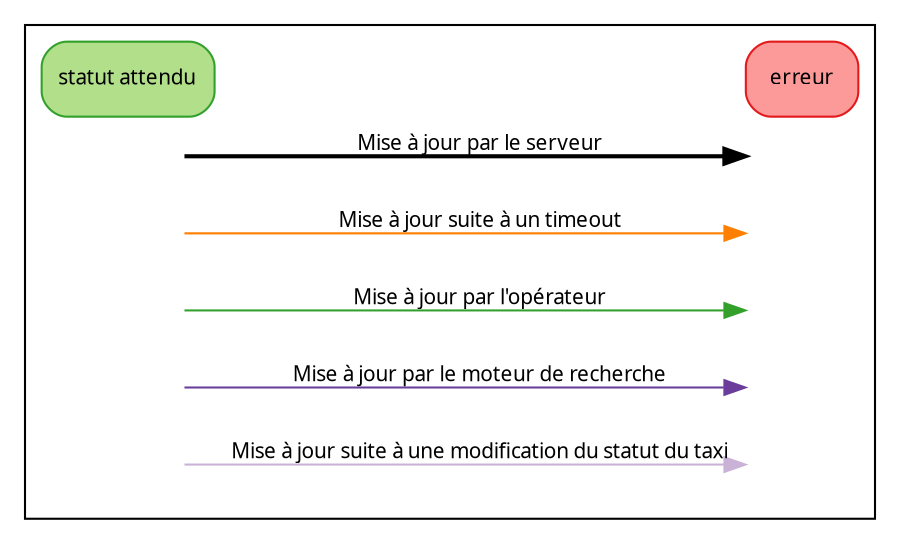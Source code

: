 digraph {
    rankdir=LR;
    nodesep=0;
    ranksep=0;
    node [shape=box,style="rounded,filled",fontname=sans,fontsize=10,colorscheme=paired10];
    edge [fontname=sans,fontsize=10,colorscheme=paired10];
    subgraph cluster {
        expected [color=4,fillcolor=3,label="statut attendu"];
        error [color=6,fillcolor=5,label="erreur"];
        expected -> error [style=invis];
        node [style=invis];
        a -> b [style=bold,label="Mise à jour par le serveur"];
        c -> d [color=8,label="Mise à jour suite à un timeout"];
        e -> f [color=4,label="Mise à jour par l'opérateur"];
        g -> h [color=10,label="Mise à jour par le moteur de recherche"];
        i -> j [color=9, label="Mise à jour suite à une modification du statut du taxi"];
  }
}
